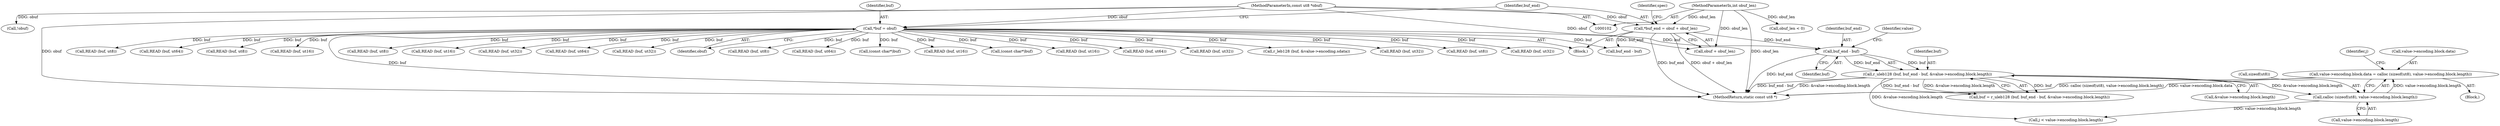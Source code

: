 digraph "0_radare2_2ca9ab45891b6ae8e32b6c28c81eebca059cbe5d_0@API" {
"1000472" [label="(Call,value->encoding.block.data = calloc (sizeof(ut8), value->encoding.block.length))"];
"1000480" [label="(Call,calloc (sizeof(ut8), value->encoding.block.length))"];
"1000453" [label="(Call,r_uleb128 (buf, buf_end - buf, &value->encoding.block.length))"];
"1000455" [label="(Call,buf_end - buf)"];
"1000116" [label="(Call,*buf_end = obuf + obuf_len)"];
"1000103" [label="(MethodParameterIn,const ut8 *obuf)"];
"1000104" [label="(MethodParameterIn,int obuf_len)"];
"1000112" [label="(Call,*buf = obuf)"];
"1000116" [label="(Call,*buf_end = obuf + obuf_len)"];
"1000133" [label="(Call,!obuf)"];
"1000596" [label="(Call,r_leb128 (buf, &value->encoding.sdata))"];
"1000753" [label="(Call,READ (buf, ut32))"];
"1000529" [label="(Call,READ (buf, ut8))"];
"1000409" [label="(Call,READ (buf, ut32))"];
"1000455" [label="(Call,buf_end - buf)"];
"1000114" [label="(Identifier,obuf)"];
"1000589" [label="(Call,READ (buf, ut8))"];
"1000454" [label="(Identifier,buf)"];
"1000420" [label="(Call,READ (buf, ut64))"];
"1000200" [label="(Call,READ (buf, ut8))"];
"1000186" [label="(Block,)"];
"1000118" [label="(Call,obuf + obuf_len)"];
"1000480" [label="(Call,calloc (sizeof(ut8), value->encoding.block.length))"];
"1000492" [label="(Identifier,j)"];
"1000458" [label="(Call,&value->encoding.block.length)"];
"1000125" [label="(Identifier,spec)"];
"1000257" [label="(Call,READ (buf, ut16))"];
"1000796" [label="(MethodReturn,static const ut8 *)"];
"1000731" [label="(Call,READ (buf, ut8))"];
"1000110" [label="(Block,)"];
"1000453" [label="(Call,r_uleb128 (buf, buf_end - buf, &value->encoding.block.length))"];
"1000211" [label="(Call,READ (buf, ut16))"];
"1000457" [label="(Identifier,buf)"];
"1000472" [label="(Call,value->encoding.block.data = calloc (sizeof(ut8), value->encoding.block.length))"];
"1000117" [label="(Identifier,buf_end)"];
"1000328" [label="(Call,READ (buf, ut32))"];
"1000233" [label="(Call,READ (buf, ut64))"];
"1000614" [label="(Call,READ (buf, ut32))"];
"1000135" [label="(Call,obuf_len < 0)"];
"1000103" [label="(MethodParameterIn,const ut8 *obuf)"];
"1000775" [label="(Call,READ (buf, ut8))"];
"1000764" [label="(Call,READ (buf, ut64))"];
"1000112" [label="(Call,*buf = obuf)"];
"1000473" [label="(Call,value->encoding.block.data)"];
"1000494" [label="(Call,j < value->encoding.block.length)"];
"1000483" [label="(Call,value->encoding.block.length)"];
"1000437" [label="(Call,(const char*)buf)"];
"1000742" [label="(Call,READ (buf, ut16))"];
"1000456" [label="(Identifier,buf_end)"];
"1000113" [label="(Identifier,buf)"];
"1000445" [label="(Call,(const char*)buf)"];
"1000398" [label="(Call,READ (buf, ut16))"];
"1000720" [label="(Call,READ (buf, ut64))"];
"1000462" [label="(Identifier,value)"];
"1000451" [label="(Call,buf = r_uleb128 (buf, buf_end - buf, &value->encoding.block.length))"];
"1000481" [label="(Call,sizeof(ut8))"];
"1000222" [label="(Call,READ (buf, ut32))"];
"1000104" [label="(MethodParameterIn,int obuf_len)"];
"1000684" [label="(Call,buf_end - buf)"];
"1000472" -> "1000186"  [label="AST: "];
"1000472" -> "1000480"  [label="CFG: "];
"1000473" -> "1000472"  [label="AST: "];
"1000480" -> "1000472"  [label="AST: "];
"1000492" -> "1000472"  [label="CFG: "];
"1000472" -> "1000796"  [label="DDG: calloc (sizeof(ut8), value->encoding.block.length)"];
"1000472" -> "1000796"  [label="DDG: value->encoding.block.data"];
"1000480" -> "1000472"  [label="DDG: value->encoding.block.length"];
"1000480" -> "1000483"  [label="CFG: "];
"1000481" -> "1000480"  [label="AST: "];
"1000483" -> "1000480"  [label="AST: "];
"1000453" -> "1000480"  [label="DDG: &value->encoding.block.length"];
"1000480" -> "1000494"  [label="DDG: value->encoding.block.length"];
"1000453" -> "1000451"  [label="AST: "];
"1000453" -> "1000458"  [label="CFG: "];
"1000454" -> "1000453"  [label="AST: "];
"1000455" -> "1000453"  [label="AST: "];
"1000458" -> "1000453"  [label="AST: "];
"1000451" -> "1000453"  [label="CFG: "];
"1000453" -> "1000796"  [label="DDG: buf_end - buf"];
"1000453" -> "1000796"  [label="DDG: &value->encoding.block.length"];
"1000453" -> "1000451"  [label="DDG: buf"];
"1000453" -> "1000451"  [label="DDG: buf_end - buf"];
"1000453" -> "1000451"  [label="DDG: &value->encoding.block.length"];
"1000455" -> "1000453"  [label="DDG: buf"];
"1000455" -> "1000453"  [label="DDG: buf_end"];
"1000453" -> "1000494"  [label="DDG: &value->encoding.block.length"];
"1000455" -> "1000457"  [label="CFG: "];
"1000456" -> "1000455"  [label="AST: "];
"1000457" -> "1000455"  [label="AST: "];
"1000462" -> "1000455"  [label="CFG: "];
"1000455" -> "1000796"  [label="DDG: buf_end"];
"1000116" -> "1000455"  [label="DDG: buf_end"];
"1000112" -> "1000455"  [label="DDG: buf"];
"1000116" -> "1000110"  [label="AST: "];
"1000116" -> "1000118"  [label="CFG: "];
"1000117" -> "1000116"  [label="AST: "];
"1000118" -> "1000116"  [label="AST: "];
"1000125" -> "1000116"  [label="CFG: "];
"1000116" -> "1000796"  [label="DDG: buf_end"];
"1000116" -> "1000796"  [label="DDG: obuf + obuf_len"];
"1000103" -> "1000116"  [label="DDG: obuf"];
"1000104" -> "1000116"  [label="DDG: obuf_len"];
"1000116" -> "1000684"  [label="DDG: buf_end"];
"1000103" -> "1000102"  [label="AST: "];
"1000103" -> "1000796"  [label="DDG: obuf"];
"1000103" -> "1000112"  [label="DDG: obuf"];
"1000103" -> "1000118"  [label="DDG: obuf"];
"1000103" -> "1000133"  [label="DDG: obuf"];
"1000104" -> "1000102"  [label="AST: "];
"1000104" -> "1000796"  [label="DDG: obuf_len"];
"1000104" -> "1000118"  [label="DDG: obuf_len"];
"1000104" -> "1000135"  [label="DDG: obuf_len"];
"1000112" -> "1000110"  [label="AST: "];
"1000112" -> "1000114"  [label="CFG: "];
"1000113" -> "1000112"  [label="AST: "];
"1000114" -> "1000112"  [label="AST: "];
"1000117" -> "1000112"  [label="CFG: "];
"1000112" -> "1000796"  [label="DDG: buf"];
"1000112" -> "1000200"  [label="DDG: buf"];
"1000112" -> "1000211"  [label="DDG: buf"];
"1000112" -> "1000222"  [label="DDG: buf"];
"1000112" -> "1000233"  [label="DDG: buf"];
"1000112" -> "1000257"  [label="DDG: buf"];
"1000112" -> "1000328"  [label="DDG: buf"];
"1000112" -> "1000398"  [label="DDG: buf"];
"1000112" -> "1000409"  [label="DDG: buf"];
"1000112" -> "1000420"  [label="DDG: buf"];
"1000112" -> "1000437"  [label="DDG: buf"];
"1000112" -> "1000445"  [label="DDG: buf"];
"1000112" -> "1000529"  [label="DDG: buf"];
"1000112" -> "1000589"  [label="DDG: buf"];
"1000112" -> "1000596"  [label="DDG: buf"];
"1000112" -> "1000614"  [label="DDG: buf"];
"1000112" -> "1000684"  [label="DDG: buf"];
"1000112" -> "1000720"  [label="DDG: buf"];
"1000112" -> "1000731"  [label="DDG: buf"];
"1000112" -> "1000742"  [label="DDG: buf"];
"1000112" -> "1000753"  [label="DDG: buf"];
"1000112" -> "1000764"  [label="DDG: buf"];
"1000112" -> "1000775"  [label="DDG: buf"];
}

